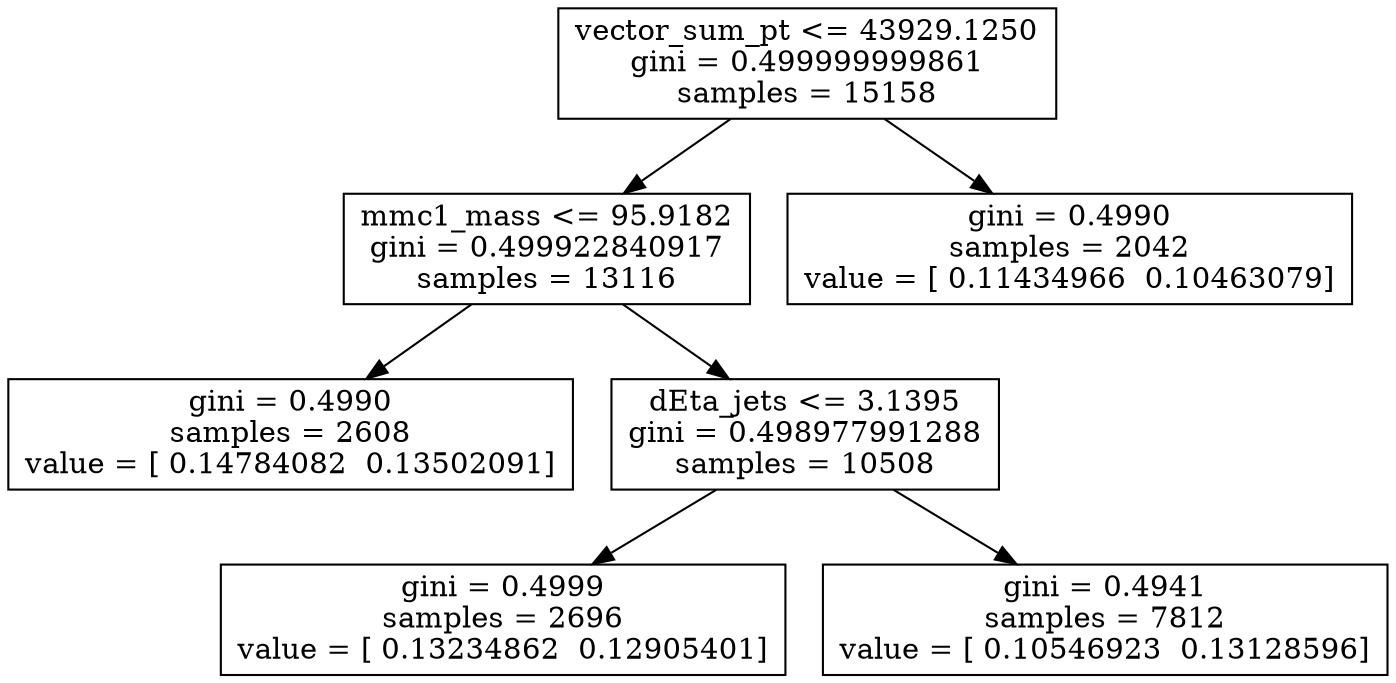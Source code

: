 digraph Tree {
0 [label="vector_sum_pt <= 43929.1250\ngini = 0.499999999861\nsamples = 15158", shape="box"] ;
1 [label="mmc1_mass <= 95.9182\ngini = 0.499922840917\nsamples = 13116", shape="box"] ;
0 -> 1 ;
2 [label="gini = 0.4990\nsamples = 2608\nvalue = [ 0.14784082  0.13502091]", shape="box"] ;
1 -> 2 ;
3 [label="dEta_jets <= 3.1395\ngini = 0.498977991288\nsamples = 10508", shape="box"] ;
1 -> 3 ;
4 [label="gini = 0.4999\nsamples = 2696\nvalue = [ 0.13234862  0.12905401]", shape="box"] ;
3 -> 4 ;
5 [label="gini = 0.4941\nsamples = 7812\nvalue = [ 0.10546923  0.13128596]", shape="box"] ;
3 -> 5 ;
6 [label="gini = 0.4990\nsamples = 2042\nvalue = [ 0.11434966  0.10463079]", shape="box"] ;
0 -> 6 ;
}